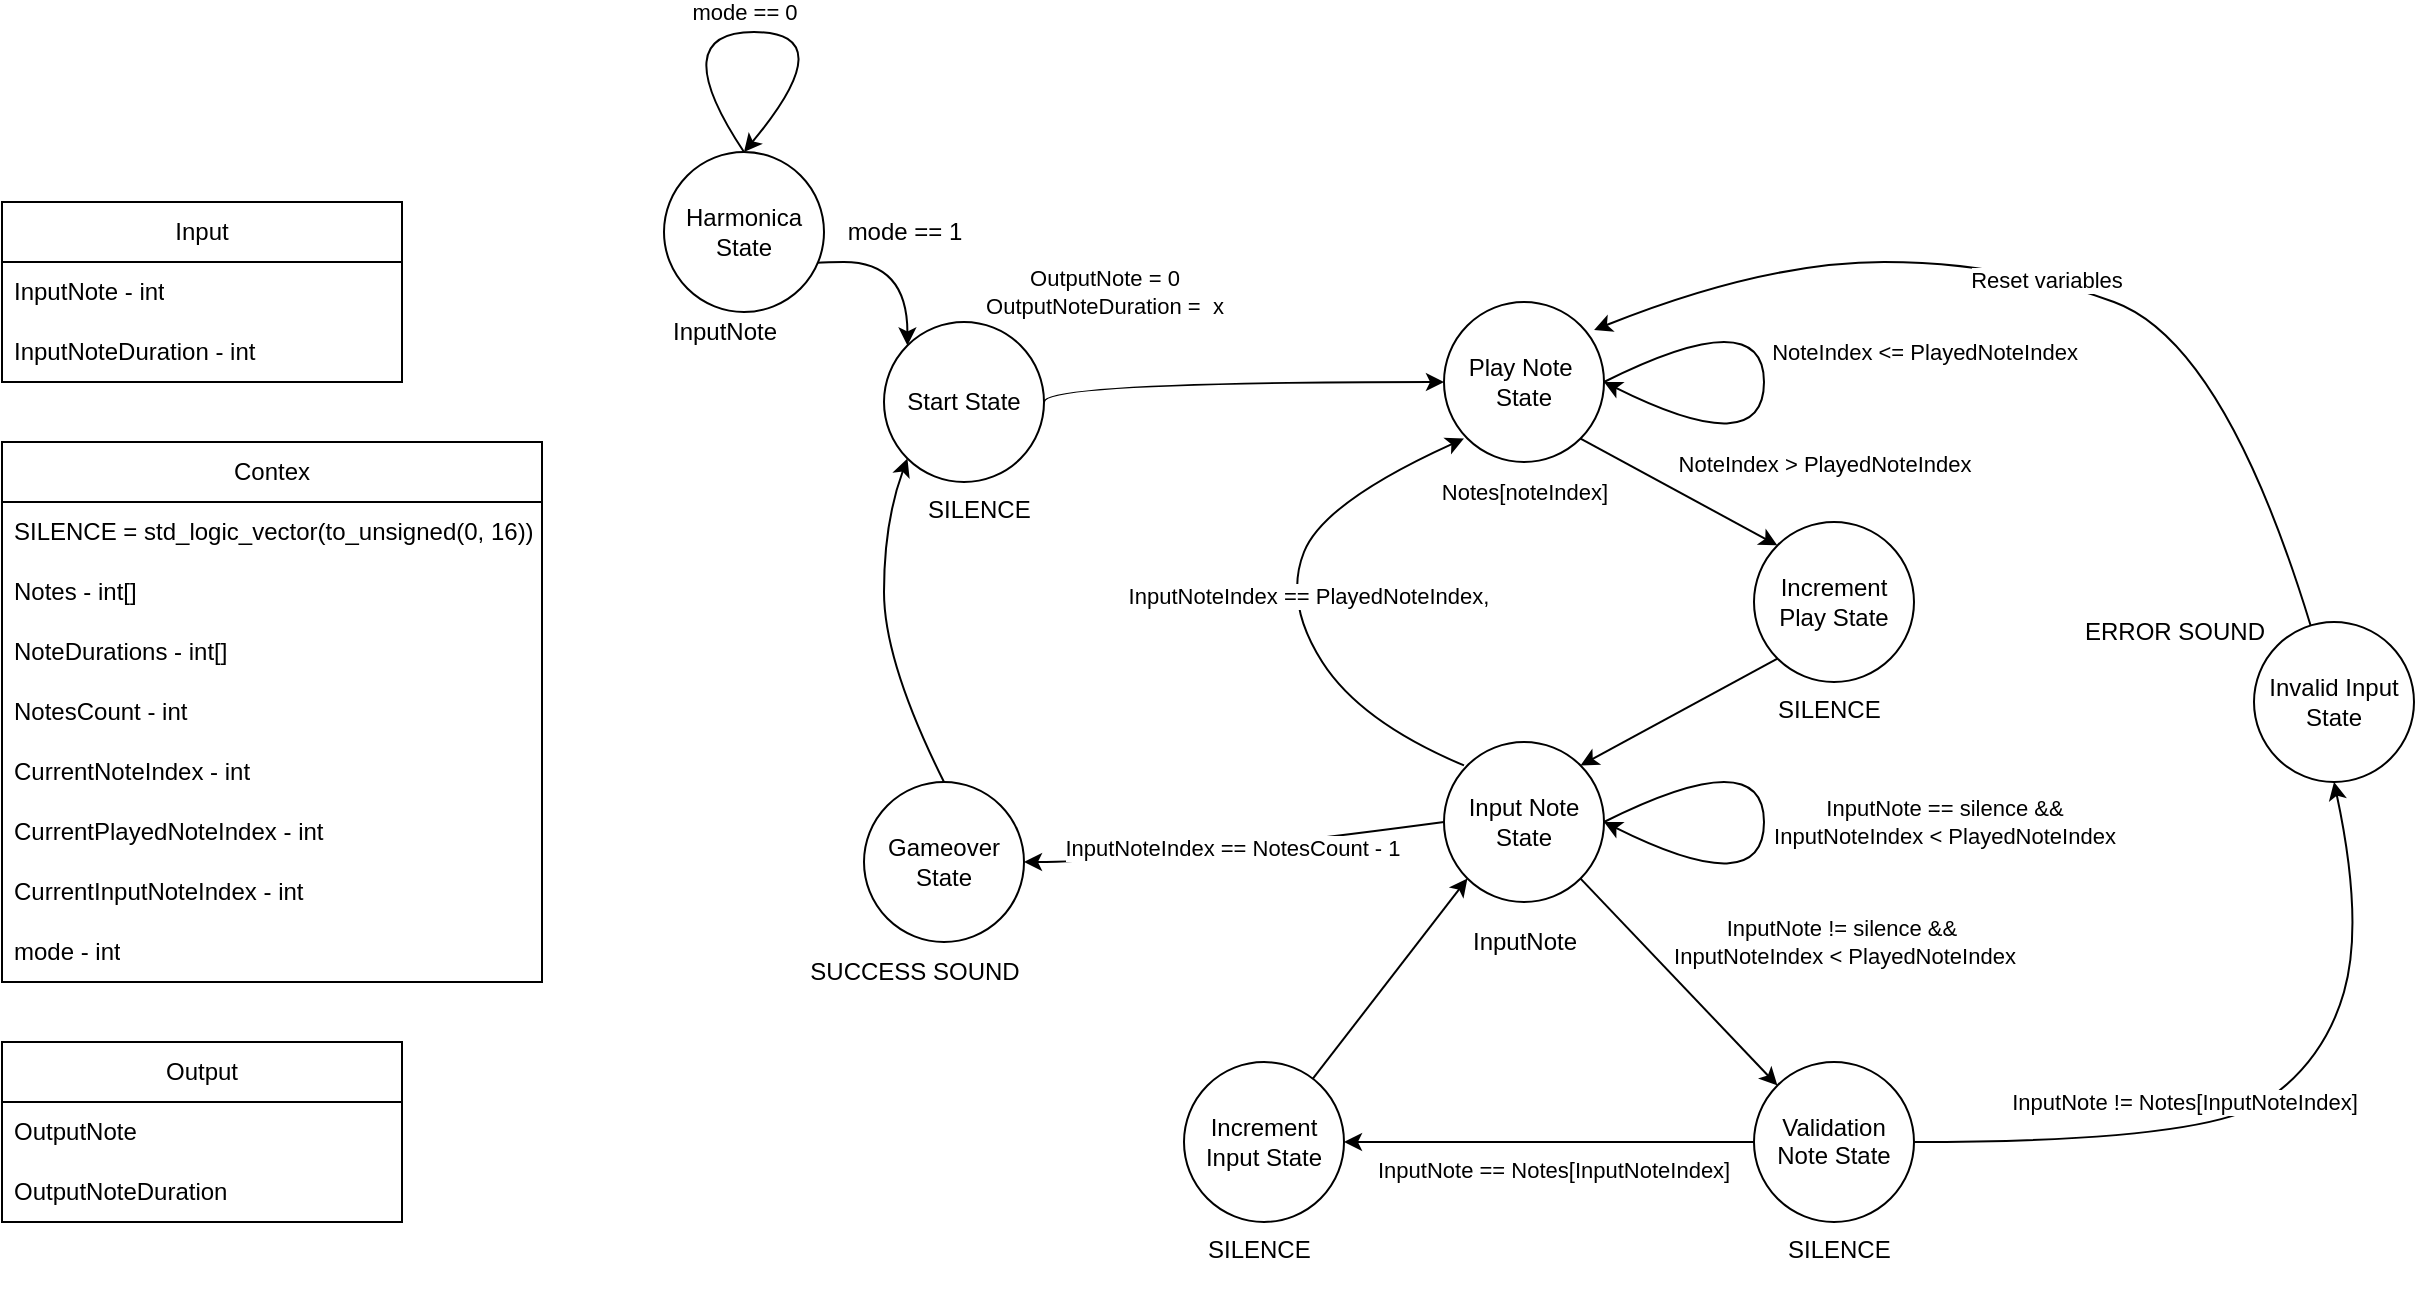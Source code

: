 <mxfile version="24.4.8" type="github">
  <diagram name="Strona-1" id="t6wWb5XzzatXMuzhWpIM">
    <mxGraphModel dx="2284" dy="1842" grid="1" gridSize="10" guides="1" tooltips="1" connect="1" arrows="1" fold="1" page="1" pageScale="1" pageWidth="850" pageHeight="1100" math="0" shadow="0">
      <root>
        <mxCell id="0" />
        <mxCell id="1" parent="0" />
        <mxCell id="qw2OTJ20mousWQYAHMn0-1" value="&lt;div&gt;&lt;font style=&quot;font-size: 12px;&quot;&gt;Play Note&amp;nbsp;&lt;/font&gt;&lt;/div&gt;&lt;div&gt;&lt;font style=&quot;font-size: 12px;&quot;&gt;State&lt;/font&gt;&lt;/div&gt;" style="ellipse;whiteSpace=wrap;html=1;aspect=fixed;" parent="1" vertex="1">
          <mxGeometry x="360" y="-40" width="80" height="80" as="geometry" />
        </mxCell>
        <mxCell id="qw2OTJ20mousWQYAHMn0-2" value="&lt;div&gt;&lt;font style=&quot;font-size: 12px;&quot;&gt;Input Note State&lt;/font&gt;&lt;/div&gt;" style="ellipse;whiteSpace=wrap;html=1;aspect=fixed;" parent="1" vertex="1">
          <mxGeometry x="360" y="180" width="80" height="80" as="geometry" />
        </mxCell>
        <mxCell id="qw2OTJ20mousWQYAHMn0-3" value="Invalid Input State" style="ellipse;whiteSpace=wrap;html=1;aspect=fixed;" parent="1" vertex="1">
          <mxGeometry x="765" y="120" width="80" height="80" as="geometry" />
        </mxCell>
        <mxCell id="qw2OTJ20mousWQYAHMn0-5" value="Input" style="swimlane;fontStyle=0;childLayout=stackLayout;horizontal=1;startSize=30;horizontalStack=0;resizeParent=1;resizeParentMax=0;resizeLast=0;collapsible=1;marginBottom=0;whiteSpace=wrap;html=1;" parent="1" vertex="1">
          <mxGeometry x="-361" y="-90" width="200" height="90" as="geometry">
            <mxRectangle x="100" y="40" width="90" height="30" as="alternateBounds" />
          </mxGeometry>
        </mxCell>
        <mxCell id="qw2OTJ20mousWQYAHMn0-12" value="InputNote - int" style="text;strokeColor=none;fillColor=none;align=left;verticalAlign=middle;spacingLeft=4;spacingRight=4;overflow=hidden;points=[[0,0.5],[1,0.5]];portConstraint=eastwest;rotatable=0;whiteSpace=wrap;html=1;" parent="qw2OTJ20mousWQYAHMn0-5" vertex="1">
          <mxGeometry y="30" width="200" height="30" as="geometry" />
        </mxCell>
        <mxCell id="qw2OTJ20mousWQYAHMn0-13" value="InputNoteDuration - int" style="text;strokeColor=none;fillColor=none;align=left;verticalAlign=middle;spacingLeft=4;spacingRight=4;overflow=hidden;points=[[0,0.5],[1,0.5]];portConstraint=eastwest;rotatable=0;whiteSpace=wrap;html=1;" parent="qw2OTJ20mousWQYAHMn0-5" vertex="1">
          <mxGeometry y="60" width="200" height="30" as="geometry" />
        </mxCell>
        <mxCell id="qw2OTJ20mousWQYAHMn0-14" value="" style="endArrow=classic;html=1;rounded=0;exitX=1;exitY=1;exitDx=0;exitDy=0;entryX=0;entryY=0;entryDx=0;entryDy=0;" parent="1" source="qw2OTJ20mousWQYAHMn0-1" target="j537V2kLl2y36CepkMWw-1" edge="1">
          <mxGeometry width="50" height="50" relative="1" as="geometry">
            <mxPoint x="560" y="170" as="sourcePoint" />
            <mxPoint x="800" y="80" as="targetPoint" />
          </mxGeometry>
        </mxCell>
        <mxCell id="qw2OTJ20mousWQYAHMn0-16" value="NoteIndex &amp;gt; PlayedNoteIndex" style="edgeLabel;html=1;align=center;verticalAlign=middle;resizable=0;points=[];" parent="qw2OTJ20mousWQYAHMn0-14" vertex="1" connectable="0">
          <mxGeometry x="-0.021" y="-1" relative="1" as="geometry">
            <mxPoint x="74" y="-15" as="offset" />
          </mxGeometry>
        </mxCell>
        <mxCell id="qw2OTJ20mousWQYAHMn0-15" value="" style="curved=1;endArrow=classic;html=1;rounded=0;exitX=0;exitY=0;exitDx=0;exitDy=0;entryX=0;entryY=1;entryDx=0;entryDy=0;" parent="1" edge="1">
          <mxGeometry width="50" height="50" relative="1" as="geometry">
            <mxPoint x="369.996" y="191.716" as="sourcePoint" />
            <mxPoint x="369.996" y="28.284" as="targetPoint" />
            <Array as="points">
              <mxPoint x="318.28" y="170" />
              <mxPoint x="280" y="110" />
              <mxPoint x="300" y="60" />
            </Array>
          </mxGeometry>
        </mxCell>
        <mxCell id="qw2OTJ20mousWQYAHMn0-36" value="InputNoteIndex == PlayedNoteIndex," style="edgeLabel;html=1;align=center;verticalAlign=middle;resizable=0;points=[];" parent="qw2OTJ20mousWQYAHMn0-15" vertex="1" connectable="0">
          <mxGeometry x="0.013" y="2" relative="1" as="geometry">
            <mxPoint x="12" as="offset" />
          </mxGeometry>
        </mxCell>
        <mxCell id="qw2OTJ20mousWQYAHMn0-19" value="" style="curved=1;endArrow=classic;html=1;rounded=0;exitX=1;exitY=0.5;exitDx=0;exitDy=0;" parent="1" source="qw2OTJ20mousWQYAHMn0-1" edge="1">
          <mxGeometry width="50" height="50" relative="1" as="geometry">
            <mxPoint x="520" y="60" as="sourcePoint" />
            <mxPoint x="440" as="targetPoint" />
            <Array as="points">
              <mxPoint x="520" y="-40" />
              <mxPoint x="520" y="40" />
            </Array>
          </mxGeometry>
        </mxCell>
        <mxCell id="qw2OTJ20mousWQYAHMn0-20" value="NoteIndex &amp;lt;= PlayedNoteIndex" style="edgeLabel;html=1;align=center;verticalAlign=middle;resizable=0;points=[];" parent="qw2OTJ20mousWQYAHMn0-19" vertex="1" connectable="0">
          <mxGeometry x="0.099" y="-8" relative="1" as="geometry">
            <mxPoint x="88" y="-28" as="offset" />
          </mxGeometry>
        </mxCell>
        <mxCell id="j537V2kLl2y36CepkMWw-16" style="edgeStyle=orthogonalEdgeStyle;rounded=0;orthogonalLoop=1;jettySize=auto;html=1;exitX=0;exitY=0.5;exitDx=0;exitDy=0;entryX=1;entryY=0.5;entryDx=0;entryDy=0;" edge="1" parent="1" source="qw2OTJ20mousWQYAHMn0-22" target="j537V2kLl2y36CepkMWw-7">
          <mxGeometry relative="1" as="geometry" />
        </mxCell>
        <mxCell id="qw2OTJ20mousWQYAHMn0-22" value="&lt;p style=&quot;line-height: 120%; font-size: 11px;&quot;&gt;&lt;font style=&quot;font-size: 12px;&quot;&gt;Validation Note State&lt;/font&gt;&lt;/p&gt;" style="ellipse;whiteSpace=wrap;html=1;aspect=fixed;" parent="1" vertex="1">
          <mxGeometry x="515" y="340" width="80" height="80" as="geometry" />
        </mxCell>
        <mxCell id="qw2OTJ20mousWQYAHMn0-23" value="" style="curved=1;endArrow=classic;html=1;rounded=0;exitX=1;exitY=1;exitDx=0;exitDy=0;entryX=0;entryY=0;entryDx=0;entryDy=0;" parent="1" source="qw2OTJ20mousWQYAHMn0-2" target="qw2OTJ20mousWQYAHMn0-22" edge="1">
          <mxGeometry width="50" height="50" relative="1" as="geometry">
            <mxPoint x="650" y="380" as="sourcePoint" />
            <mxPoint x="700" y="330" as="targetPoint" />
            <Array as="points" />
          </mxGeometry>
        </mxCell>
        <mxCell id="qw2OTJ20mousWQYAHMn0-25" value="InputNote != Notes[InputNoteIndex]" style="curved=1;endArrow=classic;html=1;rounded=0;exitX=1;exitY=0.5;exitDx=0;exitDy=0;entryX=0.5;entryY=1;entryDx=0;entryDy=0;" parent="1" source="qw2OTJ20mousWQYAHMn0-22" target="qw2OTJ20mousWQYAHMn0-3" edge="1">
          <mxGeometry x="-0.253" y="20" width="50" height="50" relative="1" as="geometry">
            <mxPoint x="481" y="360" as="sourcePoint" />
            <mxPoint x="451" y="440" as="targetPoint" />
            <Array as="points">
              <mxPoint x="740" y="380" />
              <mxPoint x="800" y="340" />
              <mxPoint x="820" y="270" />
            </Array>
            <mxPoint as="offset" />
          </mxGeometry>
        </mxCell>
        <mxCell id="qw2OTJ20mousWQYAHMn0-30" value="" style="curved=1;endArrow=classic;html=1;rounded=0;entryX=0.938;entryY=0.175;entryDx=0;entryDy=0;entryPerimeter=0;" parent="1" source="qw2OTJ20mousWQYAHMn0-3" target="qw2OTJ20mousWQYAHMn0-1" edge="1">
          <mxGeometry width="50" height="50" relative="1" as="geometry">
            <mxPoint x="210" y="410" as="sourcePoint" />
            <mxPoint x="260" y="360" as="targetPoint" />
            <Array as="points">
              <mxPoint x="750" y="-20" />
              <mxPoint x="640" y="-60" />
              <mxPoint x="520" y="-60" />
            </Array>
          </mxGeometry>
        </mxCell>
        <mxCell id="qw2OTJ20mousWQYAHMn0-31" value="Reset variables" style="edgeLabel;html=1;align=center;verticalAlign=middle;resizable=0;points=[];" parent="qw2OTJ20mousWQYAHMn0-30" vertex="1" connectable="0">
          <mxGeometry x="0.019" y="1" relative="1" as="geometry">
            <mxPoint as="offset" />
          </mxGeometry>
        </mxCell>
        <mxCell id="qw2OTJ20mousWQYAHMn0-38" value="&lt;div style=&quot;font-size: 11px;&quot;&gt;&lt;font style=&quot;font-size: 11px;&quot;&gt;Notes[noteIndex]&lt;/font&gt;&lt;/div&gt;" style="text;html=1;align=center;verticalAlign=middle;resizable=0;points=[];autosize=1;strokeColor=none;fillColor=none;" parent="1" vertex="1">
          <mxGeometry x="345" y="40" width="110" height="30" as="geometry" />
        </mxCell>
        <mxCell id="qw2OTJ20mousWQYAHMn0-39" value="InputNote" style="text;html=1;align=center;verticalAlign=middle;resizable=0;points=[];autosize=1;strokeColor=none;fillColor=none;" parent="1" vertex="1">
          <mxGeometry x="360" y="265" width="80" height="30" as="geometry" />
        </mxCell>
        <mxCell id="qw2OTJ20mousWQYAHMn0-41" value="Contex" style="swimlane;fontStyle=0;childLayout=stackLayout;horizontal=1;startSize=30;horizontalStack=0;resizeParent=1;resizeParentMax=0;resizeLast=0;collapsible=1;marginBottom=0;whiteSpace=wrap;html=1;" parent="1" vertex="1">
          <mxGeometry x="-361" y="30" width="270" height="270" as="geometry">
            <mxRectangle x="100" y="40" width="90" height="30" as="alternateBounds" />
          </mxGeometry>
        </mxCell>
        <mxCell id="j537V2kLl2y36CepkMWw-26" value="SILENCE = std_logic_vector(to_unsigned(0, 16))" style="text;strokeColor=none;fillColor=none;align=left;verticalAlign=middle;spacingLeft=4;spacingRight=4;overflow=hidden;points=[[0,0.5],[1,0.5]];portConstraint=eastwest;rotatable=0;whiteSpace=wrap;html=1;" vertex="1" parent="qw2OTJ20mousWQYAHMn0-41">
          <mxGeometry y="30" width="270" height="30" as="geometry" />
        </mxCell>
        <mxCell id="qw2OTJ20mousWQYAHMn0-45" value="Notes - int[]" style="text;strokeColor=none;fillColor=none;align=left;verticalAlign=middle;spacingLeft=4;spacingRight=4;overflow=hidden;points=[[0,0.5],[1,0.5]];portConstraint=eastwest;rotatable=0;whiteSpace=wrap;html=1;" parent="qw2OTJ20mousWQYAHMn0-41" vertex="1">
          <mxGeometry y="60" width="270" height="30" as="geometry" />
        </mxCell>
        <mxCell id="qw2OTJ20mousWQYAHMn0-46" value="NoteDurations - int[]" style="text;strokeColor=none;fillColor=none;align=left;verticalAlign=middle;spacingLeft=4;spacingRight=4;overflow=hidden;points=[[0,0.5],[1,0.5]];portConstraint=eastwest;rotatable=0;whiteSpace=wrap;html=1;" parent="qw2OTJ20mousWQYAHMn0-41" vertex="1">
          <mxGeometry y="90" width="270" height="30" as="geometry" />
        </mxCell>
        <mxCell id="qw2OTJ20mousWQYAHMn0-43" value="NotesCount - int" style="text;strokeColor=none;fillColor=none;align=left;verticalAlign=middle;spacingLeft=4;spacingRight=4;overflow=hidden;points=[[0,0.5],[1,0.5]];portConstraint=eastwest;rotatable=0;whiteSpace=wrap;html=1;" parent="qw2OTJ20mousWQYAHMn0-41" vertex="1">
          <mxGeometry y="120" width="270" height="30" as="geometry" />
        </mxCell>
        <mxCell id="qw2OTJ20mousWQYAHMn0-42" value="CurrentNoteIndex - int" style="text;strokeColor=none;fillColor=none;align=left;verticalAlign=middle;spacingLeft=4;spacingRight=4;overflow=hidden;points=[[0,0.5],[1,0.5]];portConstraint=eastwest;rotatable=0;whiteSpace=wrap;html=1;" parent="qw2OTJ20mousWQYAHMn0-41" vertex="1">
          <mxGeometry y="150" width="270" height="30" as="geometry" />
        </mxCell>
        <mxCell id="qw2OTJ20mousWQYAHMn0-44" value="CurrentPlayedNoteIndex - int" style="text;strokeColor=none;fillColor=none;align=left;verticalAlign=middle;spacingLeft=4;spacingRight=4;overflow=hidden;points=[[0,0.5],[1,0.5]];portConstraint=eastwest;rotatable=0;whiteSpace=wrap;html=1;" parent="qw2OTJ20mousWQYAHMn0-41" vertex="1">
          <mxGeometry y="180" width="270" height="30" as="geometry" />
        </mxCell>
        <mxCell id="qw2OTJ20mousWQYAHMn0-49" value="CurrentInputNoteIndex - int" style="text;strokeColor=none;fillColor=none;align=left;verticalAlign=middle;spacingLeft=4;spacingRight=4;overflow=hidden;points=[[0,0.5],[1,0.5]];portConstraint=eastwest;rotatable=0;whiteSpace=wrap;html=1;" parent="qw2OTJ20mousWQYAHMn0-41" vertex="1">
          <mxGeometry y="210" width="270" height="30" as="geometry" />
        </mxCell>
        <mxCell id="j537V2kLl2y36CepkMWw-20" value="mode - int" style="text;strokeColor=none;fillColor=none;align=left;verticalAlign=middle;spacingLeft=4;spacingRight=4;overflow=hidden;points=[[0,0.5],[1,0.5]];portConstraint=eastwest;rotatable=0;whiteSpace=wrap;html=1;" vertex="1" parent="qw2OTJ20mousWQYAHMn0-41">
          <mxGeometry y="240" width="270" height="30" as="geometry" />
        </mxCell>
        <mxCell id="qw2OTJ20mousWQYAHMn0-50" value="Output" style="swimlane;fontStyle=0;childLayout=stackLayout;horizontal=1;startSize=30;horizontalStack=0;resizeParent=1;resizeParentMax=0;resizeLast=0;collapsible=1;marginBottom=0;whiteSpace=wrap;html=1;" parent="1" vertex="1">
          <mxGeometry x="-361" y="330" width="200" height="90" as="geometry">
            <mxRectangle x="100" y="40" width="90" height="30" as="alternateBounds" />
          </mxGeometry>
        </mxCell>
        <mxCell id="qw2OTJ20mousWQYAHMn0-51" value="OutputNote" style="text;strokeColor=none;fillColor=none;align=left;verticalAlign=middle;spacingLeft=4;spacingRight=4;overflow=hidden;points=[[0,0.5],[1,0.5]];portConstraint=eastwest;rotatable=0;whiteSpace=wrap;html=1;" parent="qw2OTJ20mousWQYAHMn0-50" vertex="1">
          <mxGeometry y="30" width="200" height="30" as="geometry" />
        </mxCell>
        <mxCell id="qw2OTJ20mousWQYAHMn0-52" value="OutputNoteDuration" style="text;strokeColor=none;fillColor=none;align=left;verticalAlign=middle;spacingLeft=4;spacingRight=4;overflow=hidden;points=[[0,0.5],[1,0.5]];portConstraint=eastwest;rotatable=0;whiteSpace=wrap;html=1;" parent="qw2OTJ20mousWQYAHMn0-50" vertex="1">
          <mxGeometry y="60" width="200" height="30" as="geometry" />
        </mxCell>
        <mxCell id="qw2OTJ20mousWQYAHMn0-70" value="" style="curved=1;endArrow=classic;html=1;rounded=0;exitX=0;exitY=0.5;exitDx=0;exitDy=0;entryX=1;entryY=0.5;entryDx=0;entryDy=0;" parent="1" source="qw2OTJ20mousWQYAHMn0-2" target="qw2OTJ20mousWQYAHMn0-71" edge="1">
          <mxGeometry width="50" height="50" relative="1" as="geometry">
            <mxPoint x="250" y="370" as="sourcePoint" />
            <mxPoint x="220" y="240" as="targetPoint" />
            <Array as="points">
              <mxPoint x="210" y="240" />
            </Array>
          </mxGeometry>
        </mxCell>
        <mxCell id="qw2OTJ20mousWQYAHMn0-72" value="InputNoteIndex == NotesCount - 1" style="edgeLabel;html=1;align=center;verticalAlign=middle;resizable=0;points=[];" parent="qw2OTJ20mousWQYAHMn0-70" vertex="1" connectable="0">
          <mxGeometry x="-0.11" y="1" relative="1" as="geometry">
            <mxPoint x="-13" y="-1" as="offset" />
          </mxGeometry>
        </mxCell>
        <mxCell id="qw2OTJ20mousWQYAHMn0-71" value="Gameover State" style="ellipse;whiteSpace=wrap;html=1;aspect=fixed;" parent="1" vertex="1">
          <mxGeometry x="70" y="200" width="80" height="80" as="geometry" />
        </mxCell>
        <mxCell id="qw2OTJ20mousWQYAHMn0-73" value="Start State" style="ellipse;whiteSpace=wrap;html=1;aspect=fixed;" parent="1" vertex="1">
          <mxGeometry x="80" y="-30" width="80" height="80" as="geometry" />
        </mxCell>
        <mxCell id="qw2OTJ20mousWQYAHMn0-74" value="" style="curved=1;endArrow=classic;html=1;rounded=0;exitX=0.5;exitY=0;exitDx=0;exitDy=0;entryX=0;entryY=1;entryDx=0;entryDy=0;" parent="1" source="qw2OTJ20mousWQYAHMn0-71" target="qw2OTJ20mousWQYAHMn0-73" edge="1">
          <mxGeometry width="50" height="50" relative="1" as="geometry">
            <mxPoint x="200" y="110" as="sourcePoint" />
            <mxPoint x="250" y="60" as="targetPoint" />
            <Array as="points">
              <mxPoint x="80" y="140" />
              <mxPoint x="80" y="70" />
            </Array>
          </mxGeometry>
        </mxCell>
        <mxCell id="qw2OTJ20mousWQYAHMn0-75" value="" style="curved=1;endArrow=classic;html=1;rounded=0;exitX=1;exitY=0.5;exitDx=0;exitDy=0;entryX=0;entryY=0.5;entryDx=0;entryDy=0;" parent="1" source="qw2OTJ20mousWQYAHMn0-73" target="qw2OTJ20mousWQYAHMn0-1" edge="1">
          <mxGeometry width="50" height="50" relative="1" as="geometry">
            <mxPoint x="200" y="110" as="sourcePoint" />
            <mxPoint x="250" y="60" as="targetPoint" />
            <Array as="points">
              <mxPoint x="160" />
            </Array>
          </mxGeometry>
        </mxCell>
        <mxCell id="qw2OTJ20mousWQYAHMn0-76" value="&lt;div style=&quot;font-size: 11px;&quot;&gt;&lt;font style=&quot;font-size: 11px;&quot;&gt;OutputNote = 0&lt;/font&gt;&lt;/div&gt;&lt;div style=&quot;font-size: 11px;&quot;&gt;&lt;font style=&quot;font-size: 11px;&quot;&gt;OutputNoteDuration =&amp;nbsp; x&lt;br&gt;&lt;/font&gt;&lt;/div&gt;" style="text;html=1;align=center;verticalAlign=middle;resizable=0;points=[];autosize=1;strokeColor=none;fillColor=none;" parent="1" vertex="1">
          <mxGeometry x="120" y="-65" width="140" height="40" as="geometry" />
        </mxCell>
        <mxCell id="qw2OTJ20mousWQYAHMn0-77" value="SUCCESS SOUND" style="text;html=1;align=center;verticalAlign=middle;resizable=0;points=[];autosize=1;strokeColor=none;fillColor=none;" parent="1" vertex="1">
          <mxGeometry x="30" y="280" width="130" height="30" as="geometry" />
        </mxCell>
        <mxCell id="j537V2kLl2y36CepkMWw-4" style="rounded=0;orthogonalLoop=1;jettySize=auto;html=1;exitX=0;exitY=1;exitDx=0;exitDy=0;entryX=1;entryY=0;entryDx=0;entryDy=0;" edge="1" parent="1" source="j537V2kLl2y36CepkMWw-1" target="qw2OTJ20mousWQYAHMn0-2">
          <mxGeometry relative="1" as="geometry">
            <mxPoint x="428" y="210" as="targetPoint" />
          </mxGeometry>
        </mxCell>
        <mxCell id="j537V2kLl2y36CepkMWw-1" value="Increment Play State" style="ellipse;whiteSpace=wrap;html=1;aspect=fixed;" vertex="1" parent="1">
          <mxGeometry x="515" y="70" width="80" height="80" as="geometry" />
        </mxCell>
        <mxCell id="j537V2kLl2y36CepkMWw-8" style="rounded=0;orthogonalLoop=1;jettySize=auto;html=1;entryX=0;entryY=1;entryDx=0;entryDy=0;" edge="1" parent="1" source="j537V2kLl2y36CepkMWw-7" target="qw2OTJ20mousWQYAHMn0-2">
          <mxGeometry relative="1" as="geometry" />
        </mxCell>
        <mxCell id="j537V2kLl2y36CepkMWw-7" value="Increment Input State" style="ellipse;whiteSpace=wrap;html=1;aspect=fixed;" vertex="1" parent="1">
          <mxGeometry x="230" y="340" width="80" height="80" as="geometry" />
        </mxCell>
        <mxCell id="j537V2kLl2y36CepkMWw-11" value="InputNote != silence &amp;amp;&amp;amp;&amp;nbsp;&lt;div&gt;InputNoteIndex &amp;lt; PlayedNoteIndex&lt;/div&gt;" style="edgeLabel;html=1;align=center;verticalAlign=middle;resizable=0;points=[];" vertex="1" connectable="0" parent="1">
          <mxGeometry x="559.996" y="279.999" as="geometry" />
        </mxCell>
        <mxCell id="j537V2kLl2y36CepkMWw-12" value="" style="curved=1;endArrow=classic;html=1;rounded=0;exitX=1;exitY=0.5;exitDx=0;exitDy=0;" edge="1" parent="1">
          <mxGeometry width="50" height="50" relative="1" as="geometry">
            <mxPoint x="440" y="220" as="sourcePoint" />
            <mxPoint x="440" y="220" as="targetPoint" />
            <Array as="points">
              <mxPoint x="520" y="180" />
              <mxPoint x="520" y="260" />
            </Array>
          </mxGeometry>
        </mxCell>
        <mxCell id="j537V2kLl2y36CepkMWw-13" value="InputNote == silence &amp;amp;&amp;amp;&lt;br&gt;InputNoteIndex &amp;lt; PlayedNoteIndex" style="edgeLabel;html=1;align=center;verticalAlign=middle;resizable=0;points=[];" vertex="1" connectable="0" parent="j537V2kLl2y36CepkMWw-12">
          <mxGeometry x="0.099" y="-8" relative="1" as="geometry">
            <mxPoint x="98" y="-13" as="offset" />
          </mxGeometry>
        </mxCell>
        <mxCell id="j537V2kLl2y36CepkMWw-17" value="&lt;font style=&quot;font-size: 11px;&quot;&gt;InputNote == Notes[InputNoteIndex]&lt;/font&gt;" style="text;whiteSpace=wrap;html=1;" vertex="1" parent="1">
          <mxGeometry x="325" y="380" width="235" height="20" as="geometry" />
        </mxCell>
        <mxCell id="j537V2kLl2y36CepkMWw-19" style="edgeStyle=orthogonalEdgeStyle;rounded=0;orthogonalLoop=1;jettySize=auto;html=1;exitX=1;exitY=1;exitDx=0;exitDy=0;entryX=0;entryY=0;entryDx=0;entryDy=0;curved=1;" edge="1" parent="1" source="j537V2kLl2y36CepkMWw-18" target="qw2OTJ20mousWQYAHMn0-73">
          <mxGeometry relative="1" as="geometry">
            <Array as="points">
              <mxPoint x="28" y="-60" />
              <mxPoint x="92" y="-60" />
            </Array>
          </mxGeometry>
        </mxCell>
        <mxCell id="j537V2kLl2y36CepkMWw-18" value="Harmonica&lt;br&gt;State" style="ellipse;whiteSpace=wrap;html=1;aspect=fixed;" vertex="1" parent="1">
          <mxGeometry x="-30" y="-115" width="80" height="80" as="geometry" />
        </mxCell>
        <mxCell id="j537V2kLl2y36CepkMWw-21" value="mode == 1 " style="text;html=1;align=center;verticalAlign=middle;resizable=0;points=[];autosize=1;strokeColor=none;fillColor=none;" vertex="1" parent="1">
          <mxGeometry x="50" y="-90" width="80" height="30" as="geometry" />
        </mxCell>
        <mxCell id="j537V2kLl2y36CepkMWw-24" value="" style="curved=1;endArrow=classic;html=1;rounded=0;exitX=1;exitY=0.5;exitDx=0;exitDy=0;" edge="1" parent="1">
          <mxGeometry width="50" height="50" relative="1" as="geometry">
            <mxPoint x="10" y="-115" as="sourcePoint" />
            <mxPoint x="10" y="-115" as="targetPoint" />
            <Array as="points">
              <mxPoint x="-30" y="-175" />
              <mxPoint x="60" y="-175" />
            </Array>
          </mxGeometry>
        </mxCell>
        <mxCell id="j537V2kLl2y36CepkMWw-25" value="mode == 0" style="edgeLabel;html=1;align=center;verticalAlign=middle;resizable=0;points=[];" vertex="1" connectable="0" parent="j537V2kLl2y36CepkMWw-24">
          <mxGeometry x="0.099" y="-8" relative="1" as="geometry">
            <mxPoint x="-20" y="-18" as="offset" />
          </mxGeometry>
        </mxCell>
        <mxCell id="j537V2kLl2y36CepkMWw-27" value="SILENCE" style="text;whiteSpace=wrap;html=1;" vertex="1" parent="1">
          <mxGeometry x="100" y="50" width="80" height="40" as="geometry" />
        </mxCell>
        <mxCell id="j537V2kLl2y36CepkMWw-28" value="SILENCE" style="text;whiteSpace=wrap;html=1;" vertex="1" parent="1">
          <mxGeometry x="240" y="420" width="80" height="40" as="geometry" />
        </mxCell>
        <mxCell id="j537V2kLl2y36CepkMWw-29" value="SILENCE" style="text;whiteSpace=wrap;html=1;" vertex="1" parent="1">
          <mxGeometry x="530" y="420" width="80" height="40" as="geometry" />
        </mxCell>
        <mxCell id="j537V2kLl2y36CepkMWw-30" value="ERROR SOUND" style="text;html=1;align=center;verticalAlign=middle;resizable=0;points=[];autosize=1;strokeColor=none;fillColor=none;" vertex="1" parent="1">
          <mxGeometry x="670" y="110" width="110" height="30" as="geometry" />
        </mxCell>
        <mxCell id="j537V2kLl2y36CepkMWw-31" value="SILENCE" style="text;whiteSpace=wrap;html=1;" vertex="1" parent="1">
          <mxGeometry x="525" y="150" width="80" height="40" as="geometry" />
        </mxCell>
        <mxCell id="j537V2kLl2y36CepkMWw-32" value="InputNote" style="text;html=1;align=center;verticalAlign=middle;resizable=0;points=[];autosize=1;strokeColor=none;fillColor=none;" vertex="1" parent="1">
          <mxGeometry x="-40" y="-40" width="80" height="30" as="geometry" />
        </mxCell>
      </root>
    </mxGraphModel>
  </diagram>
</mxfile>
